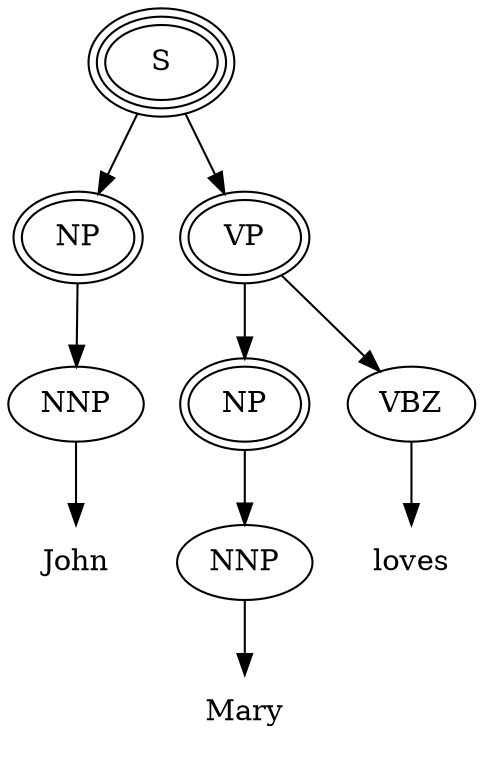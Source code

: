 digraph G {
S[peripheries=3]

NPjohn[label="NP",peripheries=2]
NPmary[label="NP",peripheries=2]
VP[peripheries=2]

NNPjohn[label="NNP"]
NNPmary[label="NNP"]
VBZ

John[shape=plaintext]
loves[shape=plaintext]
Mary[shape=plaintext]

S->NPjohn->NNPjohn->John
S->VP->VBZ->loves
VP->NPmary->NNPmary->Mary
 }
